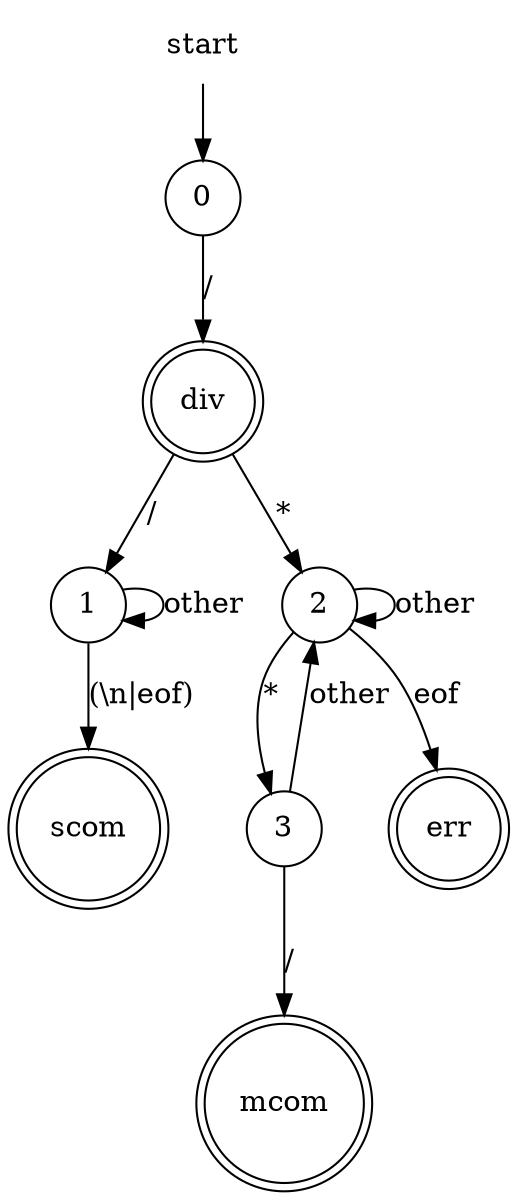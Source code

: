digraph G {
  start[shape=plaintext]
  0[shape=circle]
  1[shape=circle]
  2[shape=circle]
  3[shape=circle]
  div[shape=doublecircle]
  mcom[shape=doublecircle]
  scom[shape=doublecircle]
  err[shape=doublecircle]

  start->0	
  0->div[label="/"]
  div->1[label="/"]
  1->1[label="other"]
  1->scom[label="(\\n|eof)"]
  div->2[label="*"]
  2->err[label="eof"]
  2->3[label="*"]
  2->2[label="other"]
  3->mcom[label="/"]
  3->2[label="other"]
}
